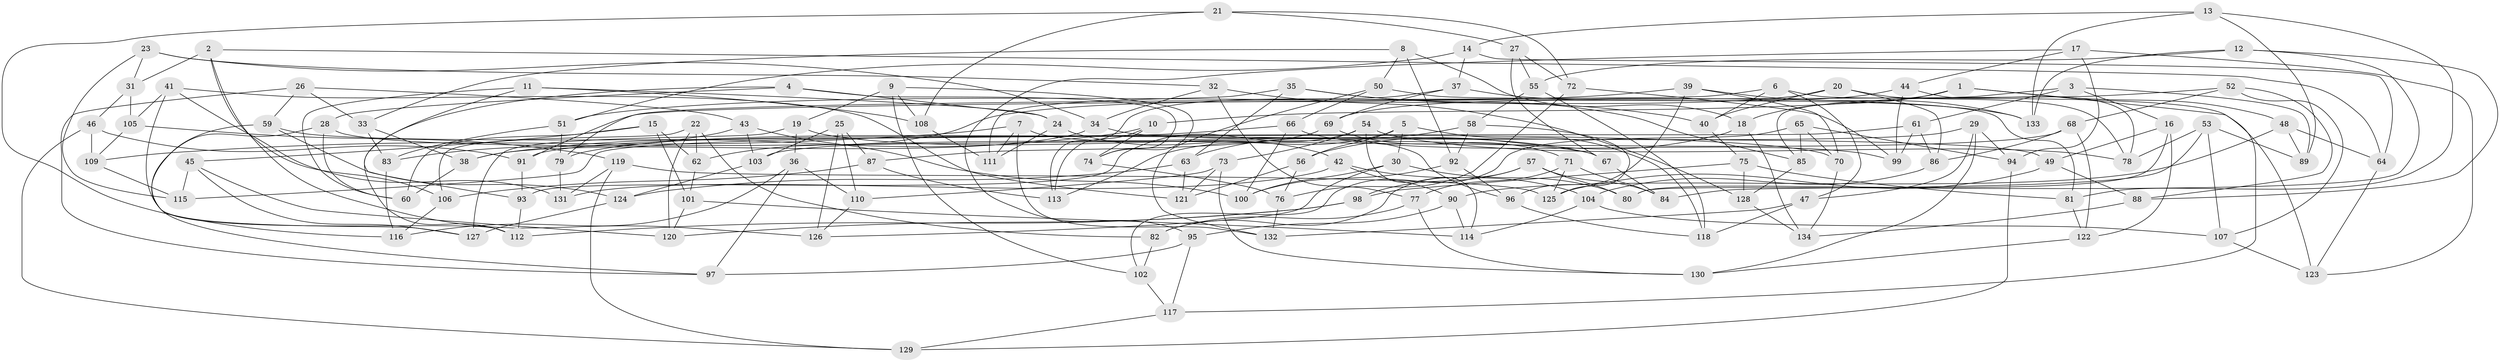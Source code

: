 // coarse degree distribution, {6: 0.40860215053763443, 4: 0.5483870967741935, 5: 0.03225806451612903, 3: 0.010752688172043012}
// Generated by graph-tools (version 1.1) at 2025/24/03/03/25 07:24:30]
// undirected, 134 vertices, 268 edges
graph export_dot {
graph [start="1"]
  node [color=gray90,style=filled];
  1;
  2;
  3;
  4;
  5;
  6;
  7;
  8;
  9;
  10;
  11;
  12;
  13;
  14;
  15;
  16;
  17;
  18;
  19;
  20;
  21;
  22;
  23;
  24;
  25;
  26;
  27;
  28;
  29;
  30;
  31;
  32;
  33;
  34;
  35;
  36;
  37;
  38;
  39;
  40;
  41;
  42;
  43;
  44;
  45;
  46;
  47;
  48;
  49;
  50;
  51;
  52;
  53;
  54;
  55;
  56;
  57;
  58;
  59;
  60;
  61;
  62;
  63;
  64;
  65;
  66;
  67;
  68;
  69;
  70;
  71;
  72;
  73;
  74;
  75;
  76;
  77;
  78;
  79;
  80;
  81;
  82;
  83;
  84;
  85;
  86;
  87;
  88;
  89;
  90;
  91;
  92;
  93;
  94;
  95;
  96;
  97;
  98;
  99;
  100;
  101;
  102;
  103;
  104;
  105;
  106;
  107;
  108;
  109;
  110;
  111;
  112;
  113;
  114;
  115;
  116;
  117;
  118;
  119;
  120;
  121;
  122;
  123;
  124;
  125;
  126;
  127;
  128;
  129;
  130;
  131;
  132;
  133;
  134;
  1 -- 18;
  1 -- 117;
  1 -- 10;
  1 -- 48;
  2 -- 64;
  2 -- 126;
  2 -- 31;
  2 -- 106;
  3 -- 85;
  3 -- 16;
  3 -- 61;
  3 -- 89;
  4 -- 28;
  4 -- 112;
  4 -- 24;
  4 -- 74;
  5 -- 56;
  5 -- 118;
  5 -- 30;
  5 -- 113;
  6 -- 123;
  6 -- 47;
  6 -- 79;
  6 -- 40;
  7 -- 111;
  7 -- 132;
  7 -- 96;
  7 -- 109;
  8 -- 92;
  8 -- 50;
  8 -- 18;
  8 -- 33;
  9 -- 102;
  9 -- 19;
  9 -- 108;
  9 -- 74;
  10 -- 74;
  10 -- 113;
  10 -- 38;
  11 -- 24;
  11 -- 60;
  11 -- 108;
  11 -- 93;
  12 -- 133;
  12 -- 88;
  12 -- 80;
  12 -- 55;
  13 -- 89;
  13 -- 81;
  13 -- 14;
  13 -- 133;
  14 -- 37;
  14 -- 64;
  14 -- 51;
  15 -- 60;
  15 -- 62;
  15 -- 45;
  15 -- 101;
  16 -- 80;
  16 -- 122;
  16 -- 49;
  17 -- 94;
  17 -- 95;
  17 -- 44;
  17 -- 123;
  18 -- 134;
  18 -- 56;
  19 -- 67;
  19 -- 127;
  19 -- 36;
  20 -- 62;
  20 -- 40;
  20 -- 78;
  20 -- 86;
  21 -- 27;
  21 -- 116;
  21 -- 72;
  21 -- 108;
  22 -- 120;
  22 -- 62;
  22 -- 106;
  22 -- 82;
  23 -- 115;
  23 -- 32;
  23 -- 31;
  23 -- 34;
  24 -- 111;
  24 -- 42;
  25 -- 103;
  25 -- 110;
  25 -- 87;
  25 -- 126;
  26 -- 33;
  26 -- 97;
  26 -- 43;
  26 -- 59;
  27 -- 55;
  27 -- 72;
  27 -- 67;
  28 -- 67;
  28 -- 60;
  28 -- 97;
  29 -- 130;
  29 -- 47;
  29 -- 94;
  29 -- 91;
  30 -- 126;
  30 -- 100;
  30 -- 80;
  31 -- 46;
  31 -- 105;
  32 -- 128;
  32 -- 34;
  32 -- 77;
  33 -- 38;
  33 -- 83;
  34 -- 38;
  34 -- 49;
  35 -- 40;
  35 -- 85;
  35 -- 111;
  35 -- 63;
  36 -- 116;
  36 -- 97;
  36 -- 110;
  37 -- 69;
  37 -- 113;
  37 -- 133;
  38 -- 60;
  39 -- 51;
  39 -- 133;
  39 -- 96;
  39 -- 70;
  40 -- 75;
  41 -- 105;
  41 -- 131;
  41 -- 112;
  41 -- 121;
  42 -- 131;
  42 -- 104;
  42 -- 90;
  43 -- 100;
  43 -- 83;
  43 -- 103;
  44 -- 69;
  44 -- 78;
  44 -- 99;
  45 -- 115;
  45 -- 127;
  45 -- 120;
  46 -- 109;
  46 -- 129;
  46 -- 91;
  47 -- 118;
  47 -- 132;
  48 -- 89;
  48 -- 64;
  48 -- 90;
  49 -- 125;
  49 -- 88;
  50 -- 66;
  50 -- 132;
  50 -- 81;
  51 -- 83;
  51 -- 79;
  52 -- 68;
  52 -- 88;
  52 -- 91;
  52 -- 107;
  53 -- 84;
  53 -- 107;
  53 -- 89;
  53 -- 78;
  54 -- 114;
  54 -- 73;
  54 -- 78;
  54 -- 93;
  55 -- 58;
  55 -- 118;
  56 -- 76;
  56 -- 121;
  57 -- 82;
  57 -- 80;
  57 -- 84;
  57 -- 98;
  58 -- 92;
  58 -- 125;
  58 -- 63;
  59 -- 127;
  59 -- 70;
  59 -- 124;
  61 -- 86;
  61 -- 99;
  61 -- 115;
  62 -- 101;
  63 -- 124;
  63 -- 121;
  64 -- 123;
  65 -- 70;
  65 -- 102;
  65 -- 85;
  65 -- 94;
  66 -- 79;
  66 -- 100;
  66 -- 99;
  67 -- 84;
  68 -- 86;
  68 -- 122;
  68 -- 103;
  69 -- 71;
  69 -- 87;
  70 -- 134;
  71 -- 84;
  71 -- 77;
  71 -- 125;
  72 -- 99;
  72 -- 76;
  73 -- 121;
  73 -- 110;
  73 -- 130;
  74 -- 76;
  75 -- 98;
  75 -- 81;
  75 -- 128;
  76 -- 132;
  77 -- 82;
  77 -- 130;
  79 -- 131;
  81 -- 122;
  82 -- 102;
  83 -- 116;
  85 -- 128;
  86 -- 104;
  87 -- 106;
  87 -- 113;
  88 -- 134;
  90 -- 95;
  90 -- 114;
  91 -- 93;
  92 -- 96;
  92 -- 100;
  93 -- 112;
  94 -- 129;
  95 -- 117;
  95 -- 97;
  96 -- 118;
  98 -- 112;
  98 -- 120;
  101 -- 114;
  101 -- 120;
  102 -- 117;
  103 -- 124;
  104 -- 107;
  104 -- 114;
  105 -- 109;
  105 -- 119;
  106 -- 116;
  107 -- 123;
  108 -- 111;
  109 -- 115;
  110 -- 126;
  117 -- 129;
  119 -- 131;
  119 -- 129;
  119 -- 125;
  122 -- 130;
  124 -- 127;
  128 -- 134;
}
